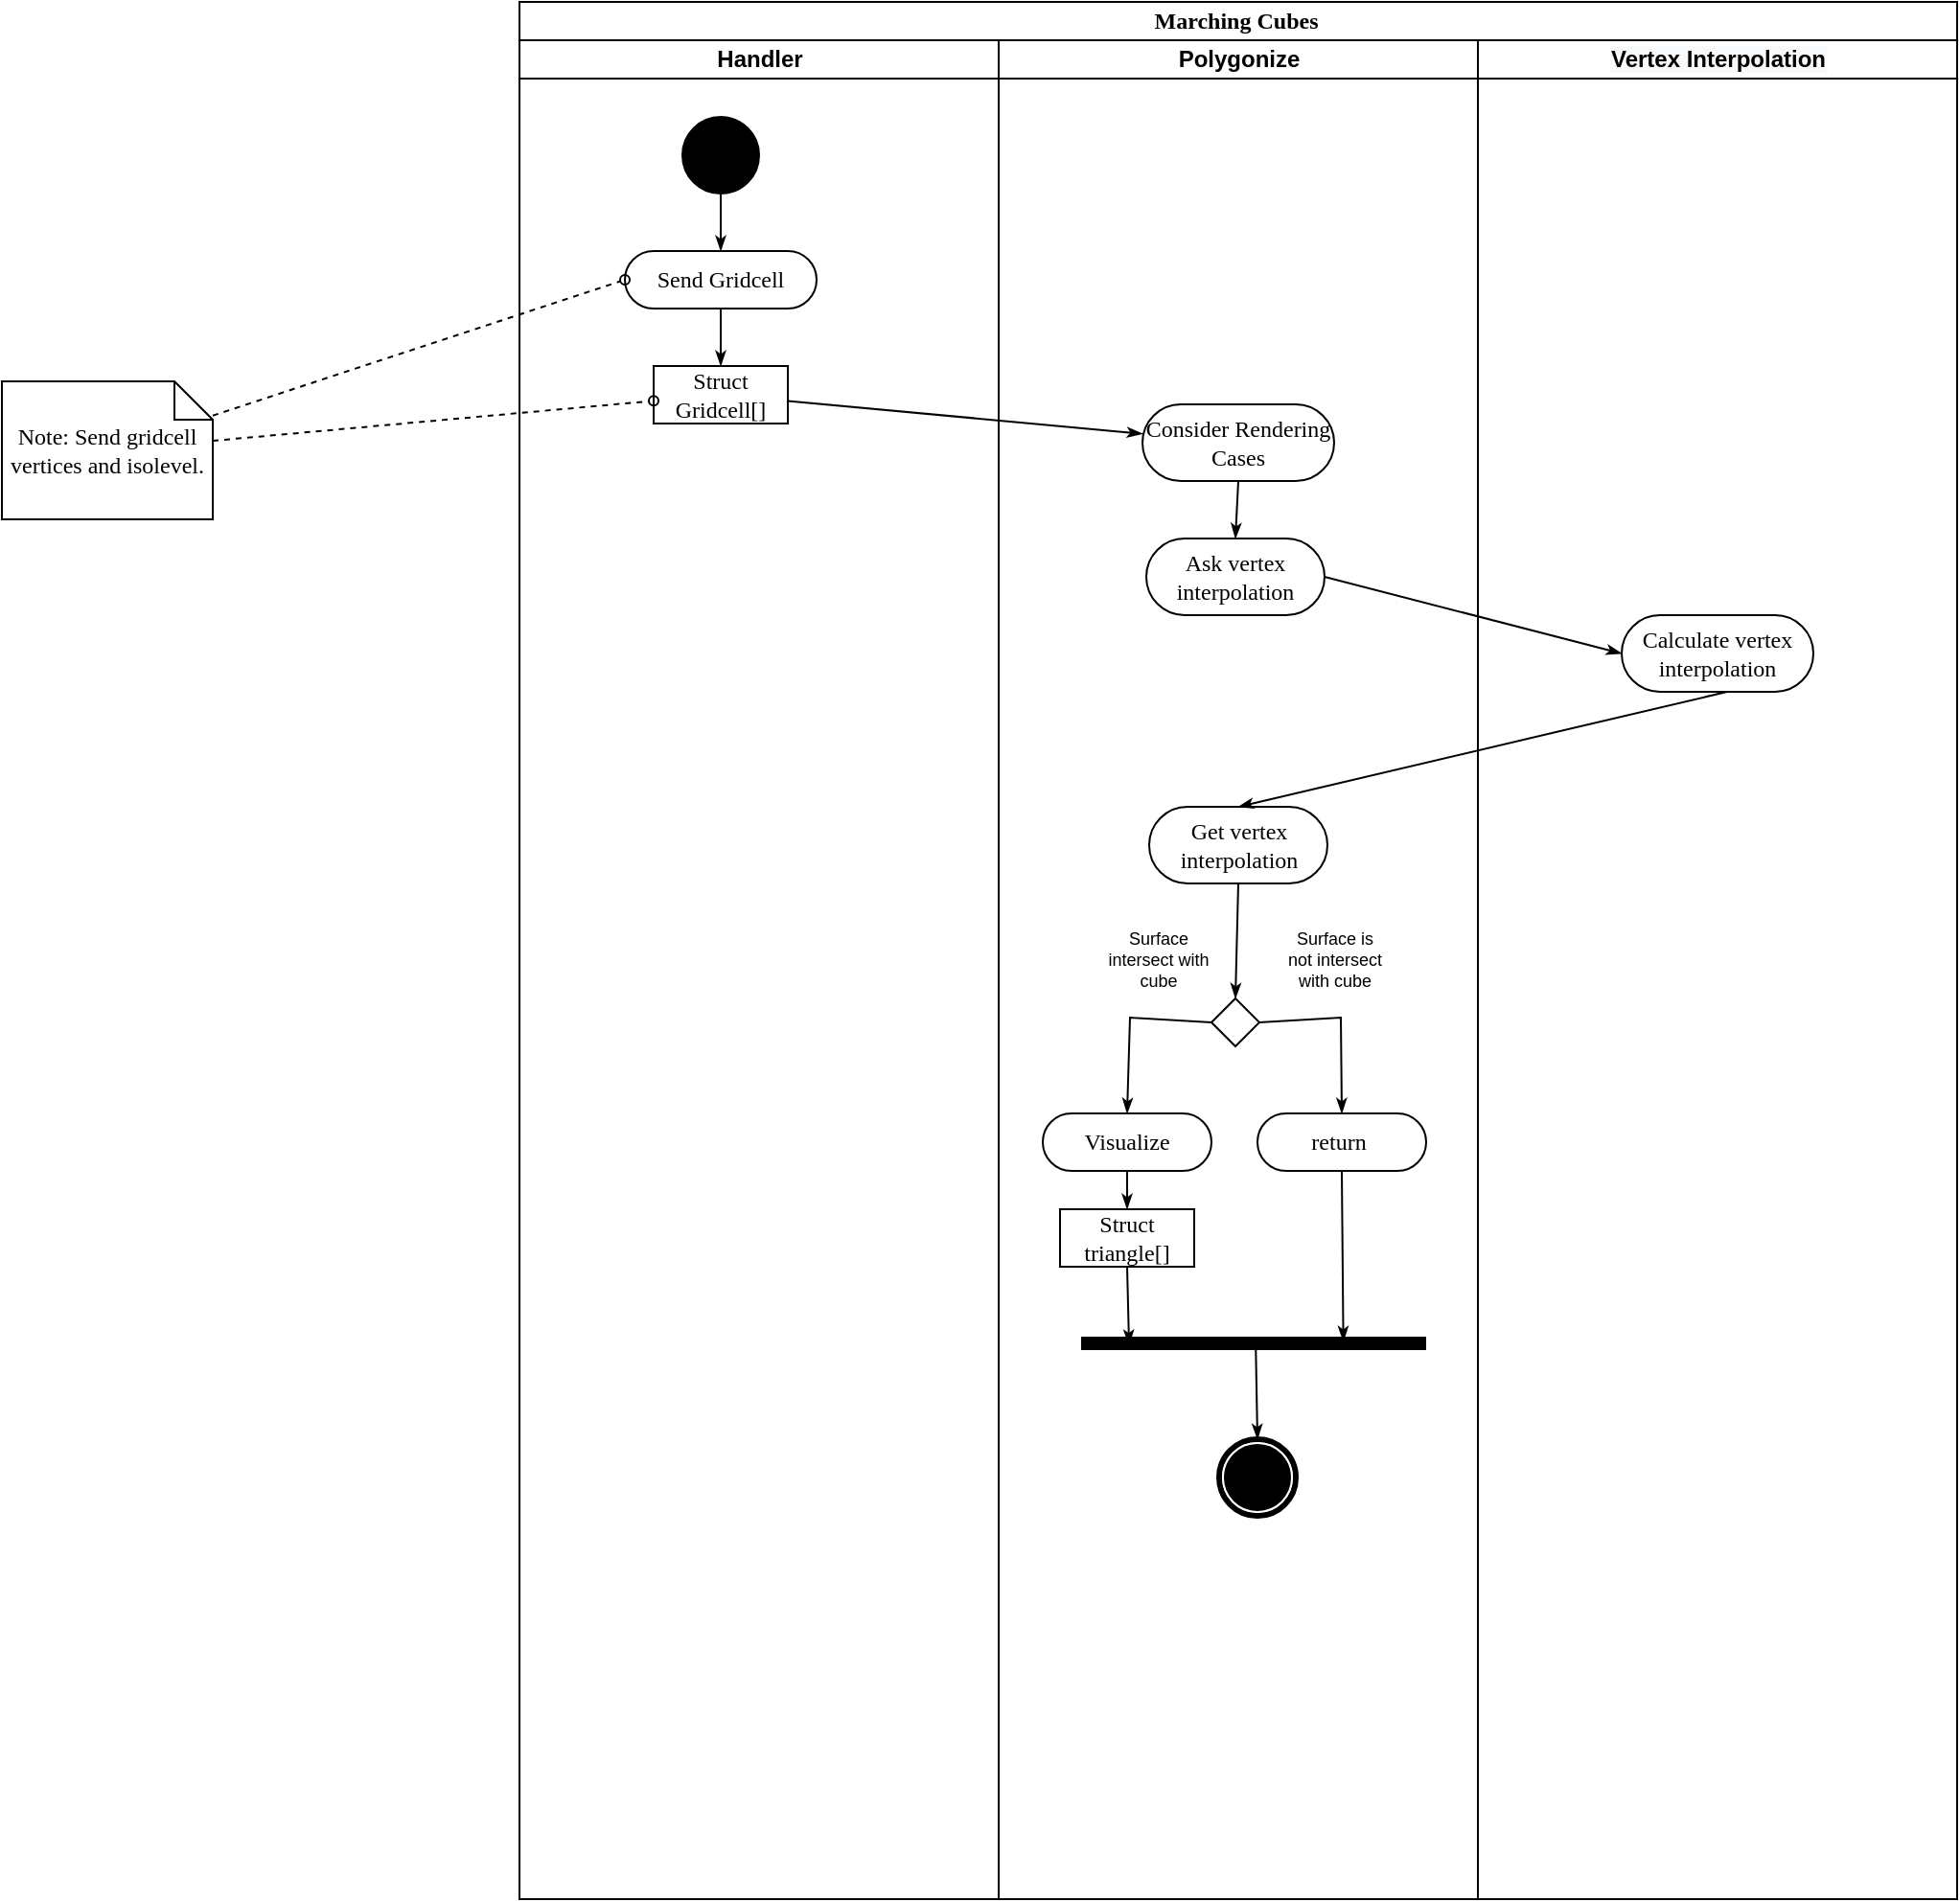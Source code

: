 <mxfile version="12.3.8" type="device" pages="1"><diagram name="Page-1" id="0783ab3e-0a74-02c8-0abd-f7b4e66b4bec"><mxGraphModel dx="2881" dy="1089" grid="1" gridSize="10" guides="1" tooltips="1" connect="1" arrows="1" fold="1" page="1" pageScale="1" pageWidth="850" pageHeight="1100" background="#ffffff" math="0" shadow="0"><root><mxCell id="0"/><mxCell id="1" parent="0"/><mxCell id="1c1d494c118603dd-1" value="Marching Cubes&amp;nbsp;" style="swimlane;html=1;childLayout=stackLayout;startSize=20;rounded=0;shadow=0;comic=0;labelBackgroundColor=none;strokeWidth=1;fontFamily=Verdana;fontSize=12;align=center;" parent="1" vertex="1"><mxGeometry x="40" y="20" width="750" height="990" as="geometry"/></mxCell><mxCell id="1c1d494c118603dd-2" value="Handler" style="swimlane;html=1;startSize=20;" parent="1c1d494c118603dd-1" vertex="1"><mxGeometry y="20" width="250" height="970" as="geometry"/></mxCell><mxCell id="1c1d494c118603dd-34" style="edgeStyle=none;rounded=0;html=1;labelBackgroundColor=none;startArrow=none;startFill=0;startSize=5;endArrow=classicThin;endFill=1;endSize=5;jettySize=auto;orthogonalLoop=1;strokeWidth=1;fontFamily=Verdana;fontSize=12;exitX=0.5;exitY=1;exitDx=0;exitDy=0;" parent="1c1d494c118603dd-2" source="60571a20871a0731-8" target="1c1d494c118603dd-10" edge="1"><mxGeometry relative="1" as="geometry"><mxPoint x="148.75" y="250" as="sourcePoint"/></mxGeometry></mxCell><mxCell id="1c1d494c118603dd-10" value="Struct Gridcell[]" style="rounded=0;whiteSpace=wrap;html=1;shadow=0;comic=0;labelBackgroundColor=none;strokeWidth=1;fontFamily=Verdana;fontSize=12;align=center;arcSize=50;" parent="1c1d494c118603dd-2" vertex="1"><mxGeometry x="70" y="170" width="70" height="30" as="geometry"/></mxCell><mxCell id="60571a20871a0731-4" value="" style="ellipse;whiteSpace=wrap;html=1;rounded=0;shadow=0;comic=0;labelBackgroundColor=none;strokeWidth=1;fillColor=#000000;fontFamily=Verdana;fontSize=12;align=center;" parent="1c1d494c118603dd-2" vertex="1"><mxGeometry x="85" y="40" width="40" height="40" as="geometry"/></mxCell><mxCell id="60571a20871a0731-8" value="Send Gridcell" style="rounded=1;whiteSpace=wrap;html=1;shadow=0;comic=0;labelBackgroundColor=none;strokeWidth=1;fontFamily=Verdana;fontSize=12;align=center;arcSize=50;" parent="1c1d494c118603dd-2" vertex="1"><mxGeometry x="55" y="110" width="100" height="30" as="geometry"/></mxCell><mxCell id="1c1d494c118603dd-27" style="edgeStyle=orthogonalEdgeStyle;rounded=0;html=1;labelBackgroundColor=none;startArrow=none;startFill=0;startSize=5;endArrow=classicThin;endFill=1;endSize=5;jettySize=auto;orthogonalLoop=1;strokeWidth=1;fontFamily=Verdana;fontSize=12" parent="1c1d494c118603dd-2" source="60571a20871a0731-4" target="60571a20871a0731-8" edge="1"><mxGeometry relative="1" as="geometry"/></mxCell><mxCell id="1c1d494c118603dd-3" value="Polygonize" style="swimlane;html=1;startSize=20;" parent="1c1d494c118603dd-1" vertex="1"><mxGeometry x="250" y="20" width="250" height="970" as="geometry"/></mxCell><mxCell id="1c1d494c118603dd-7" value="Consider Rendering Cases" style="rounded=1;whiteSpace=wrap;html=1;shadow=0;comic=0;labelBackgroundColor=none;strokeWidth=1;fontFamily=Verdana;fontSize=12;align=center;arcSize=50;" parent="1c1d494c118603dd-3" vertex="1"><mxGeometry x="75" y="190" width="100" height="40" as="geometry"/></mxCell><mxCell id="Eoc1qnh-sB_IrAHV5-r7-6" value="" style="rhombus;whiteSpace=wrap;html=1;strokeWidth=1;" vertex="1" parent="1c1d494c118603dd-3"><mxGeometry x="111" y="500" width="25" height="25" as="geometry"/></mxCell><mxCell id="Eoc1qnh-sB_IrAHV5-r7-9" value="&lt;font style=&quot;font-size: 9px&quot;&gt;Surface intersect with cube&lt;/font&gt;" style="text;html=1;strokeColor=none;fillColor=none;align=center;verticalAlign=middle;whiteSpace=wrap;rounded=0;fontSize=9;" vertex="1" parent="1c1d494c118603dd-3"><mxGeometry x="56" y="460" width="55" height="40" as="geometry"/></mxCell><mxCell id="Eoc1qnh-sB_IrAHV5-r7-10" value="&lt;font style=&quot;font-size: 9px;&quot;&gt;Surface is not intersect with cube&lt;/font&gt;" style="text;html=1;strokeColor=none;fillColor=none;align=center;verticalAlign=middle;whiteSpace=wrap;rounded=0;fontSize=9;" vertex="1" parent="1c1d494c118603dd-3"><mxGeometry x="148.5" y="460" width="53" height="40" as="geometry"/></mxCell><mxCell id="Eoc1qnh-sB_IrAHV5-r7-12" value="Ask vertex interpolation" style="rounded=1;whiteSpace=wrap;html=1;shadow=0;comic=0;labelBackgroundColor=none;strokeWidth=1;fontFamily=Verdana;fontSize=12;align=center;arcSize=50;" vertex="1" parent="1c1d494c118603dd-3"><mxGeometry x="77" y="260" width="93" height="40" as="geometry"/></mxCell><mxCell id="Eoc1qnh-sB_IrAHV5-r7-13" style="edgeStyle=none;rounded=0;html=1;labelBackgroundColor=none;startArrow=none;startFill=0;startSize=5;endArrow=classicThin;endFill=1;endSize=5;jettySize=auto;orthogonalLoop=1;strokeWidth=1;fontFamily=Verdana;fontSize=12;entryX=0.5;entryY=0;entryDx=0;entryDy=0;exitX=0.5;exitY=1;exitDx=0;exitDy=0;" edge="1" parent="1c1d494c118603dd-3" source="1c1d494c118603dd-7" target="Eoc1qnh-sB_IrAHV5-r7-12"><mxGeometry relative="1" as="geometry"><mxPoint x="-100" y="198.241" as="sourcePoint"/><mxPoint x="85" y="215.37" as="targetPoint"/></mxGeometry></mxCell><mxCell id="Eoc1qnh-sB_IrAHV5-r7-16" value="Get vertex interpolation" style="rounded=1;whiteSpace=wrap;html=1;shadow=0;comic=0;labelBackgroundColor=none;strokeWidth=1;fontFamily=Verdana;fontSize=12;align=center;arcSize=50;" vertex="1" parent="1c1d494c118603dd-3"><mxGeometry x="78.5" y="400" width="93" height="40" as="geometry"/></mxCell><mxCell id="Eoc1qnh-sB_IrAHV5-r7-4" style="edgeStyle=none;rounded=0;html=1;labelBackgroundColor=none;startArrow=none;startFill=0;startSize=5;endArrow=classicThin;endFill=1;endSize=5;jettySize=auto;orthogonalLoop=1;strokeWidth=1;fontFamily=Verdana;fontSize=12;entryX=0.5;entryY=0;entryDx=0;entryDy=0;exitX=0.5;exitY=1;exitDx=0;exitDy=0;" edge="1" parent="1c1d494c118603dd-3" source="Eoc1qnh-sB_IrAHV5-r7-16" target="Eoc1qnh-sB_IrAHV5-r7-6"><mxGeometry relative="1" as="geometry"><mxPoint x="350" y="420" as="sourcePoint"/><mxPoint x="125.9" y="350.14" as="targetPoint"/></mxGeometry></mxCell><mxCell id="Eoc1qnh-sB_IrAHV5-r7-19" value="Visualize" style="rounded=1;whiteSpace=wrap;html=1;shadow=0;comic=0;labelBackgroundColor=none;strokeWidth=1;fontFamily=Verdana;fontSize=12;align=center;arcSize=50;" vertex="1" parent="1c1d494c118603dd-3"><mxGeometry x="23" y="560" width="88" height="30" as="geometry"/></mxCell><mxCell id="Eoc1qnh-sB_IrAHV5-r7-20" value="return&amp;nbsp;" style="rounded=1;whiteSpace=wrap;html=1;shadow=0;comic=0;labelBackgroundColor=none;strokeWidth=1;fontFamily=Verdana;fontSize=12;align=center;arcSize=50;" vertex="1" parent="1c1d494c118603dd-3"><mxGeometry x="135" y="560" width="88" height="30" as="geometry"/></mxCell><mxCell id="Eoc1qnh-sB_IrAHV5-r7-7" style="edgeStyle=none;rounded=0;html=1;labelBackgroundColor=none;startArrow=none;startFill=0;startSize=5;endArrow=classicThin;endFill=1;endSize=5;jettySize=auto;orthogonalLoop=1;strokeWidth=1;fontFamily=Verdana;fontSize=12;exitX=0;exitY=0.5;exitDx=0;exitDy=0;entryX=0.5;entryY=0;entryDx=0;entryDy=0;" edge="1" parent="1c1d494c118603dd-3" source="Eoc1qnh-sB_IrAHV5-r7-6" target="Eoc1qnh-sB_IrAHV5-r7-19"><mxGeometry relative="1" as="geometry"><mxPoint x="108.5" y="510" as="sourcePoint"/><mxPoint x="68.5" y="550" as="targetPoint"/><Array as="points"><mxPoint x="68.5" y="510"/></Array></mxGeometry></mxCell><mxCell id="Eoc1qnh-sB_IrAHV5-r7-8" style="edgeStyle=none;rounded=0;html=1;labelBackgroundColor=none;startArrow=none;startFill=0;startSize=5;endArrow=classicThin;endFill=1;endSize=5;jettySize=auto;orthogonalLoop=1;strokeWidth=1;fontFamily=Verdana;fontSize=12;exitX=1;exitY=0.5;exitDx=0;exitDy=0;entryX=0.5;entryY=0;entryDx=0;entryDy=0;" edge="1" parent="1c1d494c118603dd-3" source="Eoc1qnh-sB_IrAHV5-r7-6" target="Eoc1qnh-sB_IrAHV5-r7-20"><mxGeometry relative="1" as="geometry"><mxPoint x="118.5" y="520" as="sourcePoint"/><mxPoint x="178.5" y="550" as="targetPoint"/><Array as="points"><mxPoint x="178.5" y="510"/></Array></mxGeometry></mxCell><mxCell id="60571a20871a0731-5" value="" style="shape=mxgraph.bpmn.shape;html=1;verticalLabelPosition=bottom;labelBackgroundColor=#ffffff;verticalAlign=top;perimeter=ellipsePerimeter;outline=end;symbol=terminate;rounded=0;shadow=0;comic=0;strokeWidth=1;fontFamily=Verdana;fontSize=12;align=center;" parent="1c1d494c118603dd-3" vertex="1"><mxGeometry x="115" y="730" width="40" height="40" as="geometry"/></mxCell><mxCell id="Eoc1qnh-sB_IrAHV5-r7-21" value="" style="line;strokeWidth=7;fillColor=none;align=left;verticalAlign=middle;spacingTop=-1;spacingLeft=3;spacingRight=3;rotatable=0;labelPosition=right;points=[];portConstraint=eastwest;" vertex="1" parent="1c1d494c118603dd-3"><mxGeometry x="43" y="670" width="180" height="20" as="geometry"/></mxCell><mxCell id="1c1d494c118603dd-45" style="edgeStyle=none;rounded=0;html=1;labelBackgroundColor=none;startArrow=none;startFill=0;startSize=5;endArrow=classicThin;endFill=1;endSize=5;jettySize=auto;orthogonalLoop=1;strokeWidth=1;fontFamily=Verdana;fontSize=12;exitX=0.506;exitY=0.479;exitDx=0;exitDy=0;exitPerimeter=0;entryX=0.5;entryY=0;entryDx=0;entryDy=0;" parent="1c1d494c118603dd-3" source="Eoc1qnh-sB_IrAHV5-r7-21" target="60571a20871a0731-5" edge="1"><mxGeometry relative="1" as="geometry"><mxPoint x="137" y="670" as="sourcePoint"/><mxPoint x="138" y="720" as="targetPoint"/></mxGeometry></mxCell><mxCell id="Eoc1qnh-sB_IrAHV5-r7-23" style="edgeStyle=none;rounded=0;html=1;labelBackgroundColor=none;startArrow=none;startFill=0;startSize=5;endArrow=classicThin;endFill=1;endSize=5;jettySize=auto;orthogonalLoop=1;strokeWidth=1;fontFamily=Verdana;fontSize=12;exitX=0.5;exitY=1;exitDx=0;exitDy=0;entryX=0.76;entryY=0.45;entryDx=0;entryDy=0;entryPerimeter=0;" edge="1" parent="1c1d494c118603dd-3" source="Eoc1qnh-sB_IrAHV5-r7-20" target="Eoc1qnh-sB_IrAHV5-r7-21"><mxGeometry relative="1" as="geometry"><mxPoint x="155.58" y="669.58" as="sourcePoint"/><mxPoint x="155" y="750" as="targetPoint"/></mxGeometry></mxCell><mxCell id="Eoc1qnh-sB_IrAHV5-r7-2" value="Struct triangle[]" style="rounded=0;whiteSpace=wrap;html=1;shadow=0;comic=0;labelBackgroundColor=none;strokeWidth=1;fontFamily=Verdana;fontSize=12;align=center;arcSize=50;" vertex="1" parent="1c1d494c118603dd-3"><mxGeometry x="32" y="610" width="70" height="30" as="geometry"/></mxCell><mxCell id="Eoc1qnh-sB_IrAHV5-r7-22" style="edgeStyle=none;rounded=0;html=1;labelBackgroundColor=none;startArrow=none;startFill=0;startSize=5;endArrow=classicThin;endFill=1;endSize=5;jettySize=auto;orthogonalLoop=1;strokeWidth=1;fontFamily=Verdana;fontSize=12;exitX=0.5;exitY=1;exitDx=0;exitDy=0;entryX=0.5;entryY=0;entryDx=0;entryDy=0;" edge="1" parent="1c1d494c118603dd-3" source="Eoc1qnh-sB_IrAHV5-r7-19" target="Eoc1qnh-sB_IrAHV5-r7-2"><mxGeometry relative="1" as="geometry"><mxPoint x="44.58" y="669.58" as="sourcePoint"/><mxPoint x="44" y="750" as="targetPoint"/></mxGeometry></mxCell><mxCell id="Eoc1qnh-sB_IrAHV5-r7-24" style="edgeStyle=none;rounded=0;html=1;labelBackgroundColor=none;startArrow=none;startFill=0;startSize=5;endArrow=classicThin;endFill=1;endSize=5;jettySize=auto;orthogonalLoop=1;strokeWidth=1;fontFamily=Verdana;fontSize=12;exitX=0.5;exitY=1;exitDx=0;exitDy=0;entryX=0.139;entryY=0.545;entryDx=0;entryDy=0;entryPerimeter=0;" edge="1" parent="1c1d494c118603dd-3" source="Eoc1qnh-sB_IrAHV5-r7-2" target="Eoc1qnh-sB_IrAHV5-r7-21"><mxGeometry relative="1" as="geometry"><mxPoint x="77" y="600" as="sourcePoint"/><mxPoint x="77" y="620" as="targetPoint"/></mxGeometry></mxCell><mxCell id="1c1d494c118603dd-4" value="&lt;pre style=&quot;line-height: 15.6px ; font-family: &amp;#34;courier&amp;#34; , monospace ; font-size: small ; font-weight: 400 ; background-color: rgb(255 , 255 , 255)&quot;&gt;&lt;span style=&quot;font-family: &amp;#34;helvetica&amp;#34; ; font-size: 12px ; font-weight: 700 ; white-space: nowrap ; background-color: rgb(248 , 249 , 250)&quot;&gt;Vertex Interpolation&lt;/span&gt;&lt;br&gt;&lt;/pre&gt;" style="swimlane;html=1;startSize=20;" parent="1c1d494c118603dd-1" vertex="1"><mxGeometry x="500" y="20" width="250" height="970" as="geometry"/></mxCell><mxCell id="Eoc1qnh-sB_IrAHV5-r7-11" value="Calculate vertex interpolation" style="rounded=1;whiteSpace=wrap;html=1;shadow=0;comic=0;labelBackgroundColor=none;strokeWidth=1;fontFamily=Verdana;fontSize=12;align=center;arcSize=50;" vertex="1" parent="1c1d494c118603dd-4"><mxGeometry x="75" y="300" width="100" height="40" as="geometry"/></mxCell><mxCell id="1c1d494c118603dd-35" style="edgeStyle=none;rounded=0;html=1;labelBackgroundColor=none;startArrow=none;startFill=0;startSize=5;endArrow=classicThin;endFill=1;endSize=5;jettySize=auto;orthogonalLoop=1;strokeWidth=1;fontFamily=Verdana;fontSize=12" parent="1c1d494c118603dd-1" source="1c1d494c118603dd-10" target="1c1d494c118603dd-7" edge="1"><mxGeometry relative="1" as="geometry"/></mxCell><mxCell id="Eoc1qnh-sB_IrAHV5-r7-15" style="edgeStyle=none;rounded=0;html=1;labelBackgroundColor=none;startArrow=none;startFill=0;startSize=5;endArrow=classicThin;endFill=1;endSize=5;jettySize=auto;orthogonalLoop=1;strokeWidth=1;fontFamily=Verdana;fontSize=12;entryX=0;entryY=0.5;entryDx=0;entryDy=0;exitX=1;exitY=0.5;exitDx=0;exitDy=0;" edge="1" parent="1c1d494c118603dd-1" source="Eoc1qnh-sB_IrAHV5-r7-12" target="Eoc1qnh-sB_IrAHV5-r7-11"><mxGeometry relative="1" as="geometry"><mxPoint x="150" y="218.241" as="sourcePoint"/><mxPoint x="335" y="235.37" as="targetPoint"/></mxGeometry></mxCell><mxCell id="Eoc1qnh-sB_IrAHV5-r7-17" style="edgeStyle=none;rounded=0;html=1;labelBackgroundColor=none;startArrow=none;startFill=0;startSize=5;endArrow=classicThin;endFill=1;endSize=5;jettySize=auto;orthogonalLoop=1;strokeWidth=1;fontFamily=Verdana;fontSize=12;entryX=0.5;entryY=0;entryDx=0;entryDy=0;exitX=0.55;exitY=1;exitDx=0;exitDy=0;exitPerimeter=0;" edge="1" parent="1c1d494c118603dd-1" source="Eoc1qnh-sB_IrAHV5-r7-11" target="Eoc1qnh-sB_IrAHV5-r7-16"><mxGeometry relative="1" as="geometry"><mxPoint x="610" y="450" as="sourcePoint"/><mxPoint x="379.5" y="465" as="targetPoint"/></mxGeometry></mxCell><mxCell id="1c1d494c118603dd-21" value="Note: Send gridcell vertices and isolevel." style="shape=note;whiteSpace=wrap;html=1;rounded=0;shadow=0;comic=0;labelBackgroundColor=none;strokeWidth=1;fontFamily=Verdana;fontSize=12;align=center;size=20;" parent="1" vertex="1"><mxGeometry x="-230" y="218" width="110" height="72" as="geometry"/></mxCell><mxCell id="1c1d494c118603dd-46" style="edgeStyle=none;rounded=0;html=1;labelBackgroundColor=none;startArrow=none;startFill=0;startSize=5;endArrow=oval;endFill=0;endSize=5;jettySize=auto;orthogonalLoop=1;strokeWidth=1;fontFamily=Verdana;fontSize=12;dashed=1;entryX=0;entryY=0.5;entryDx=0;entryDy=0;" parent="1" source="1c1d494c118603dd-21" target="60571a20871a0731-8" edge="1"><mxGeometry relative="1" as="geometry"><mxPoint x="130" y="270.102" as="targetPoint"/></mxGeometry></mxCell><mxCell id="1c1d494c118603dd-47" style="edgeStyle=none;rounded=0;html=1;dashed=1;labelBackgroundColor=none;startArrow=none;startFill=0;startSize=5;endArrow=oval;endFill=0;endSize=5;jettySize=auto;orthogonalLoop=1;strokeWidth=1;fontFamily=Verdana;fontSize=12" parent="1" source="1c1d494c118603dd-21" target="1c1d494c118603dd-10" edge="1"><mxGeometry relative="1" as="geometry"/></mxCell></root></mxGraphModel></diagram></mxfile>